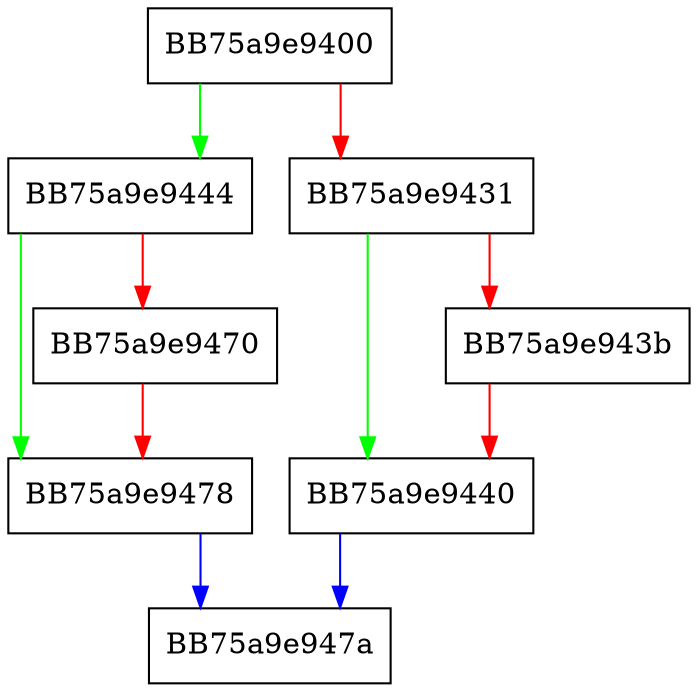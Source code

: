 digraph AddByStringSid {
  node [shape="box"];
  graph [splines=ortho];
  BB75a9e9400 -> BB75a9e9444 [color="green"];
  BB75a9e9400 -> BB75a9e9431 [color="red"];
  BB75a9e9431 -> BB75a9e9440 [color="green"];
  BB75a9e9431 -> BB75a9e943b [color="red"];
  BB75a9e943b -> BB75a9e9440 [color="red"];
  BB75a9e9440 -> BB75a9e947a [color="blue"];
  BB75a9e9444 -> BB75a9e9478 [color="green"];
  BB75a9e9444 -> BB75a9e9470 [color="red"];
  BB75a9e9470 -> BB75a9e9478 [color="red"];
  BB75a9e9478 -> BB75a9e947a [color="blue"];
}